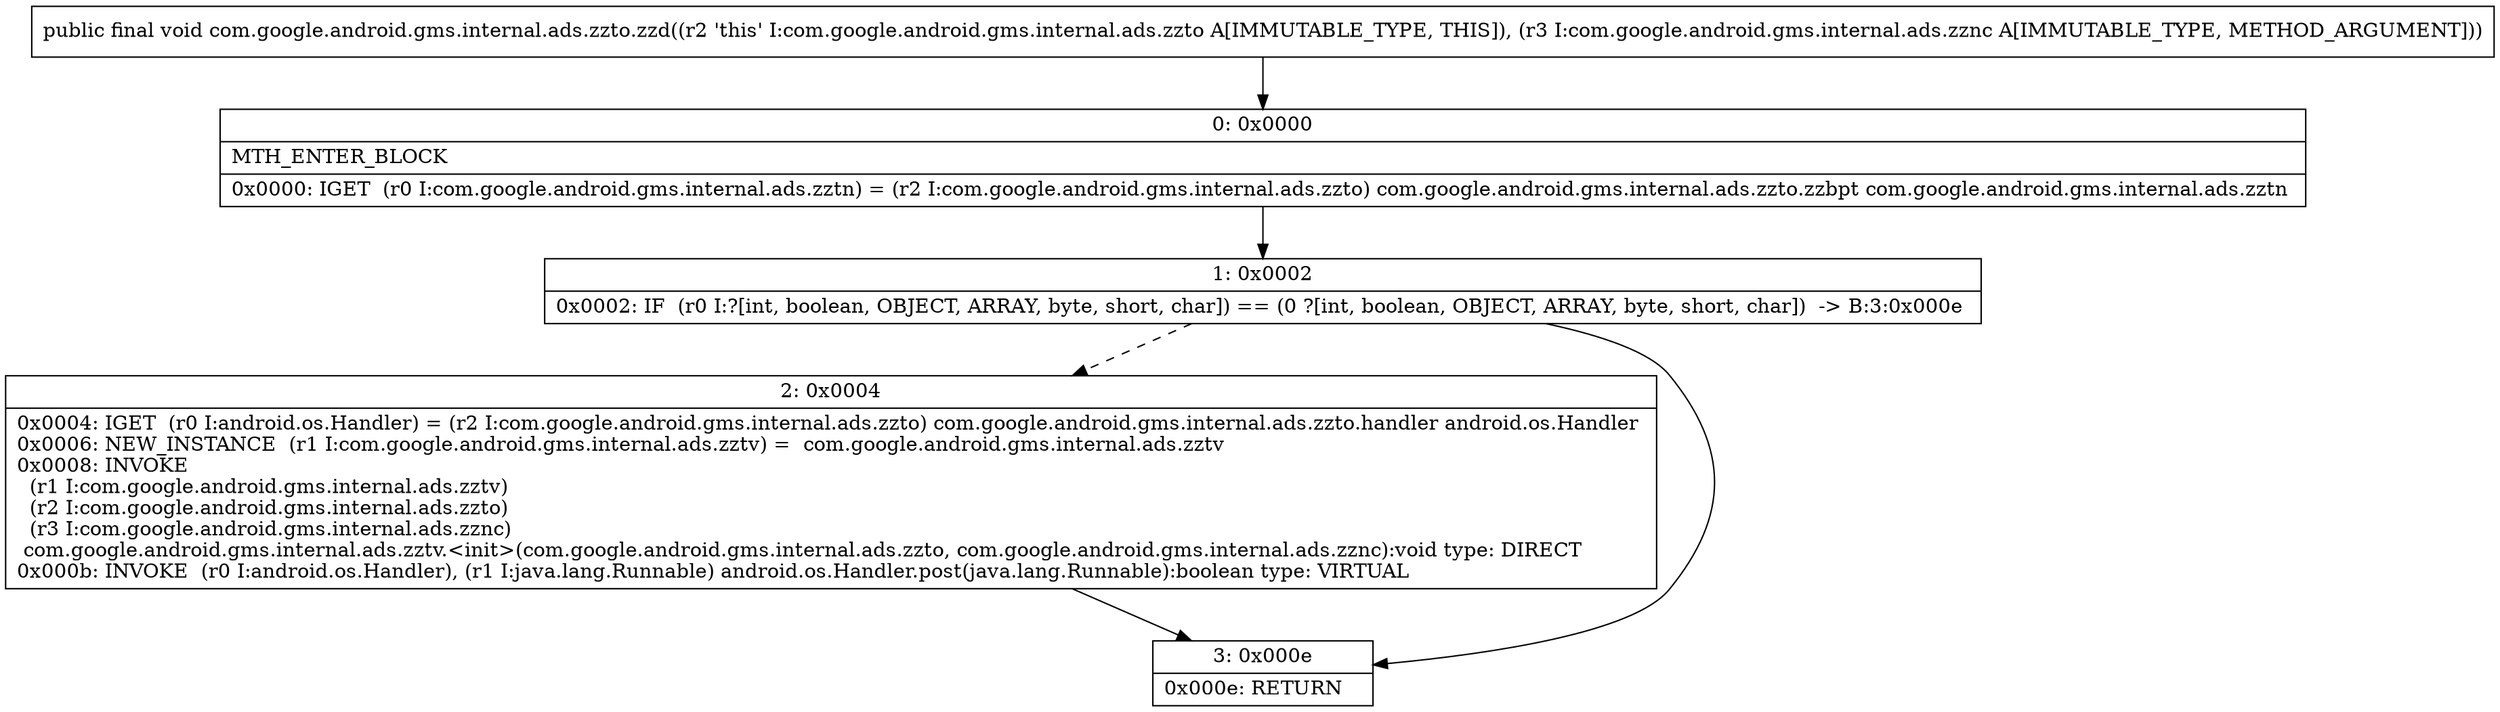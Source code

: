 digraph "CFG forcom.google.android.gms.internal.ads.zzto.zzd(Lcom\/google\/android\/gms\/internal\/ads\/zznc;)V" {
Node_0 [shape=record,label="{0\:\ 0x0000|MTH_ENTER_BLOCK\l|0x0000: IGET  (r0 I:com.google.android.gms.internal.ads.zztn) = (r2 I:com.google.android.gms.internal.ads.zzto) com.google.android.gms.internal.ads.zzto.zzbpt com.google.android.gms.internal.ads.zztn \l}"];
Node_1 [shape=record,label="{1\:\ 0x0002|0x0002: IF  (r0 I:?[int, boolean, OBJECT, ARRAY, byte, short, char]) == (0 ?[int, boolean, OBJECT, ARRAY, byte, short, char])  \-\> B:3:0x000e \l}"];
Node_2 [shape=record,label="{2\:\ 0x0004|0x0004: IGET  (r0 I:android.os.Handler) = (r2 I:com.google.android.gms.internal.ads.zzto) com.google.android.gms.internal.ads.zzto.handler android.os.Handler \l0x0006: NEW_INSTANCE  (r1 I:com.google.android.gms.internal.ads.zztv) =  com.google.android.gms.internal.ads.zztv \l0x0008: INVOKE  \l  (r1 I:com.google.android.gms.internal.ads.zztv)\l  (r2 I:com.google.android.gms.internal.ads.zzto)\l  (r3 I:com.google.android.gms.internal.ads.zznc)\l com.google.android.gms.internal.ads.zztv.\<init\>(com.google.android.gms.internal.ads.zzto, com.google.android.gms.internal.ads.zznc):void type: DIRECT \l0x000b: INVOKE  (r0 I:android.os.Handler), (r1 I:java.lang.Runnable) android.os.Handler.post(java.lang.Runnable):boolean type: VIRTUAL \l}"];
Node_3 [shape=record,label="{3\:\ 0x000e|0x000e: RETURN   \l}"];
MethodNode[shape=record,label="{public final void com.google.android.gms.internal.ads.zzto.zzd((r2 'this' I:com.google.android.gms.internal.ads.zzto A[IMMUTABLE_TYPE, THIS]), (r3 I:com.google.android.gms.internal.ads.zznc A[IMMUTABLE_TYPE, METHOD_ARGUMENT])) }"];
MethodNode -> Node_0;
Node_0 -> Node_1;
Node_1 -> Node_2[style=dashed];
Node_1 -> Node_3;
Node_2 -> Node_3;
}


